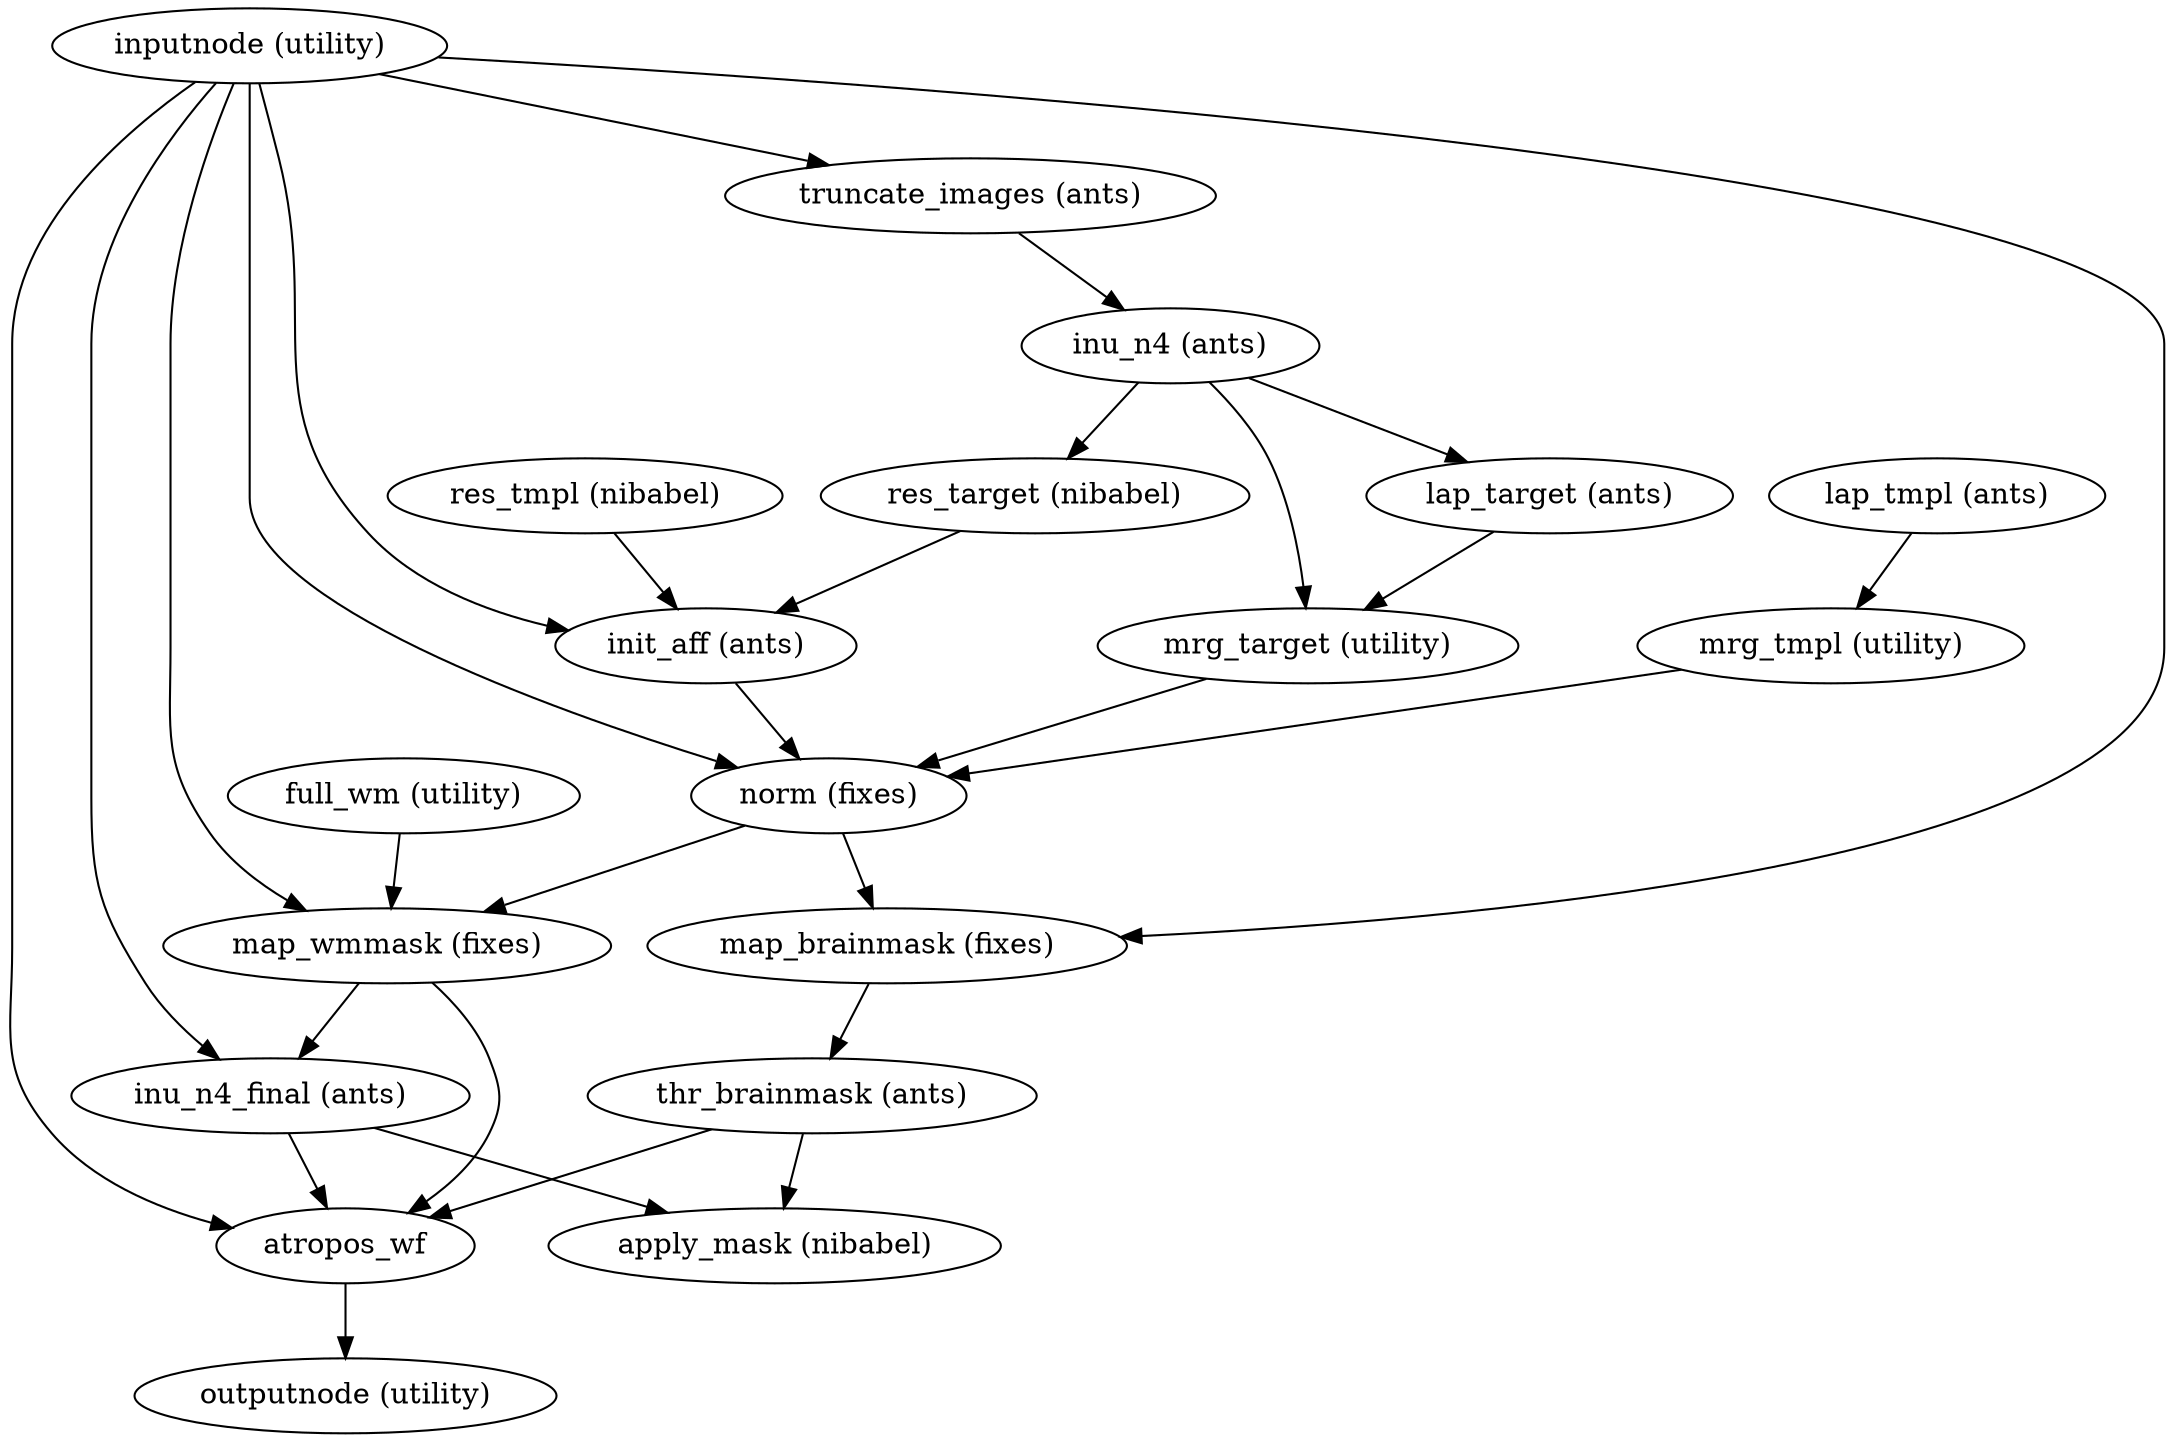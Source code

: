 strict digraph  {
"inputnode (utility)";
"truncate_images (ants)";
"inu_n4_final (ants)";
"init_aff (ants)";
"norm (fixes)";
"map_brainmask (fixes)";
"map_wmmask (fixes)";
atropos_wf;
"inu_n4 (ants)";
"apply_mask (nibabel)";
"thr_brainmask (ants)";
"res_target (nibabel)";
"lap_target (ants)";
"mrg_target (utility)";
"res_tmpl (nibabel)";
"full_wm (utility)";
"lap_tmpl (ants)";
"mrg_tmpl (utility)";
"outputnode (utility)";
"inputnode (utility)" -> "truncate_images (ants)";
"inputnode (utility)" -> "inu_n4_final (ants)";
"inputnode (utility)" -> "init_aff (ants)";
"inputnode (utility)" -> "norm (fixes)";
"inputnode (utility)" -> "map_brainmask (fixes)";
"inputnode (utility)" -> "map_wmmask (fixes)";
"inputnode (utility)" -> atropos_wf;
"truncate_images (ants)" -> "inu_n4 (ants)";
"inu_n4_final (ants)" -> "apply_mask (nibabel)";
"inu_n4_final (ants)" -> atropos_wf;
"init_aff (ants)" -> "norm (fixes)";
"norm (fixes)" -> "map_brainmask (fixes)";
"norm (fixes)" -> "map_wmmask (fixes)";
"map_brainmask (fixes)" -> "thr_brainmask (ants)";
"map_wmmask (fixes)" -> "inu_n4_final (ants)";
"map_wmmask (fixes)" -> atropos_wf;
atropos_wf -> "outputnode (utility)";
"inu_n4 (ants)" -> "res_target (nibabel)";
"inu_n4 (ants)" -> "lap_target (ants)";
"inu_n4 (ants)" -> "mrg_target (utility)";
"thr_brainmask (ants)" -> "apply_mask (nibabel)";
"thr_brainmask (ants)" -> atropos_wf;
"res_target (nibabel)" -> "init_aff (ants)";
"lap_target (ants)" -> "mrg_target (utility)";
"mrg_target (utility)" -> "norm (fixes)";
"res_tmpl (nibabel)" -> "init_aff (ants)";
"full_wm (utility)" -> "map_wmmask (fixes)";
"lap_tmpl (ants)" -> "mrg_tmpl (utility)";
"mrg_tmpl (utility)" -> "norm (fixes)";
}
